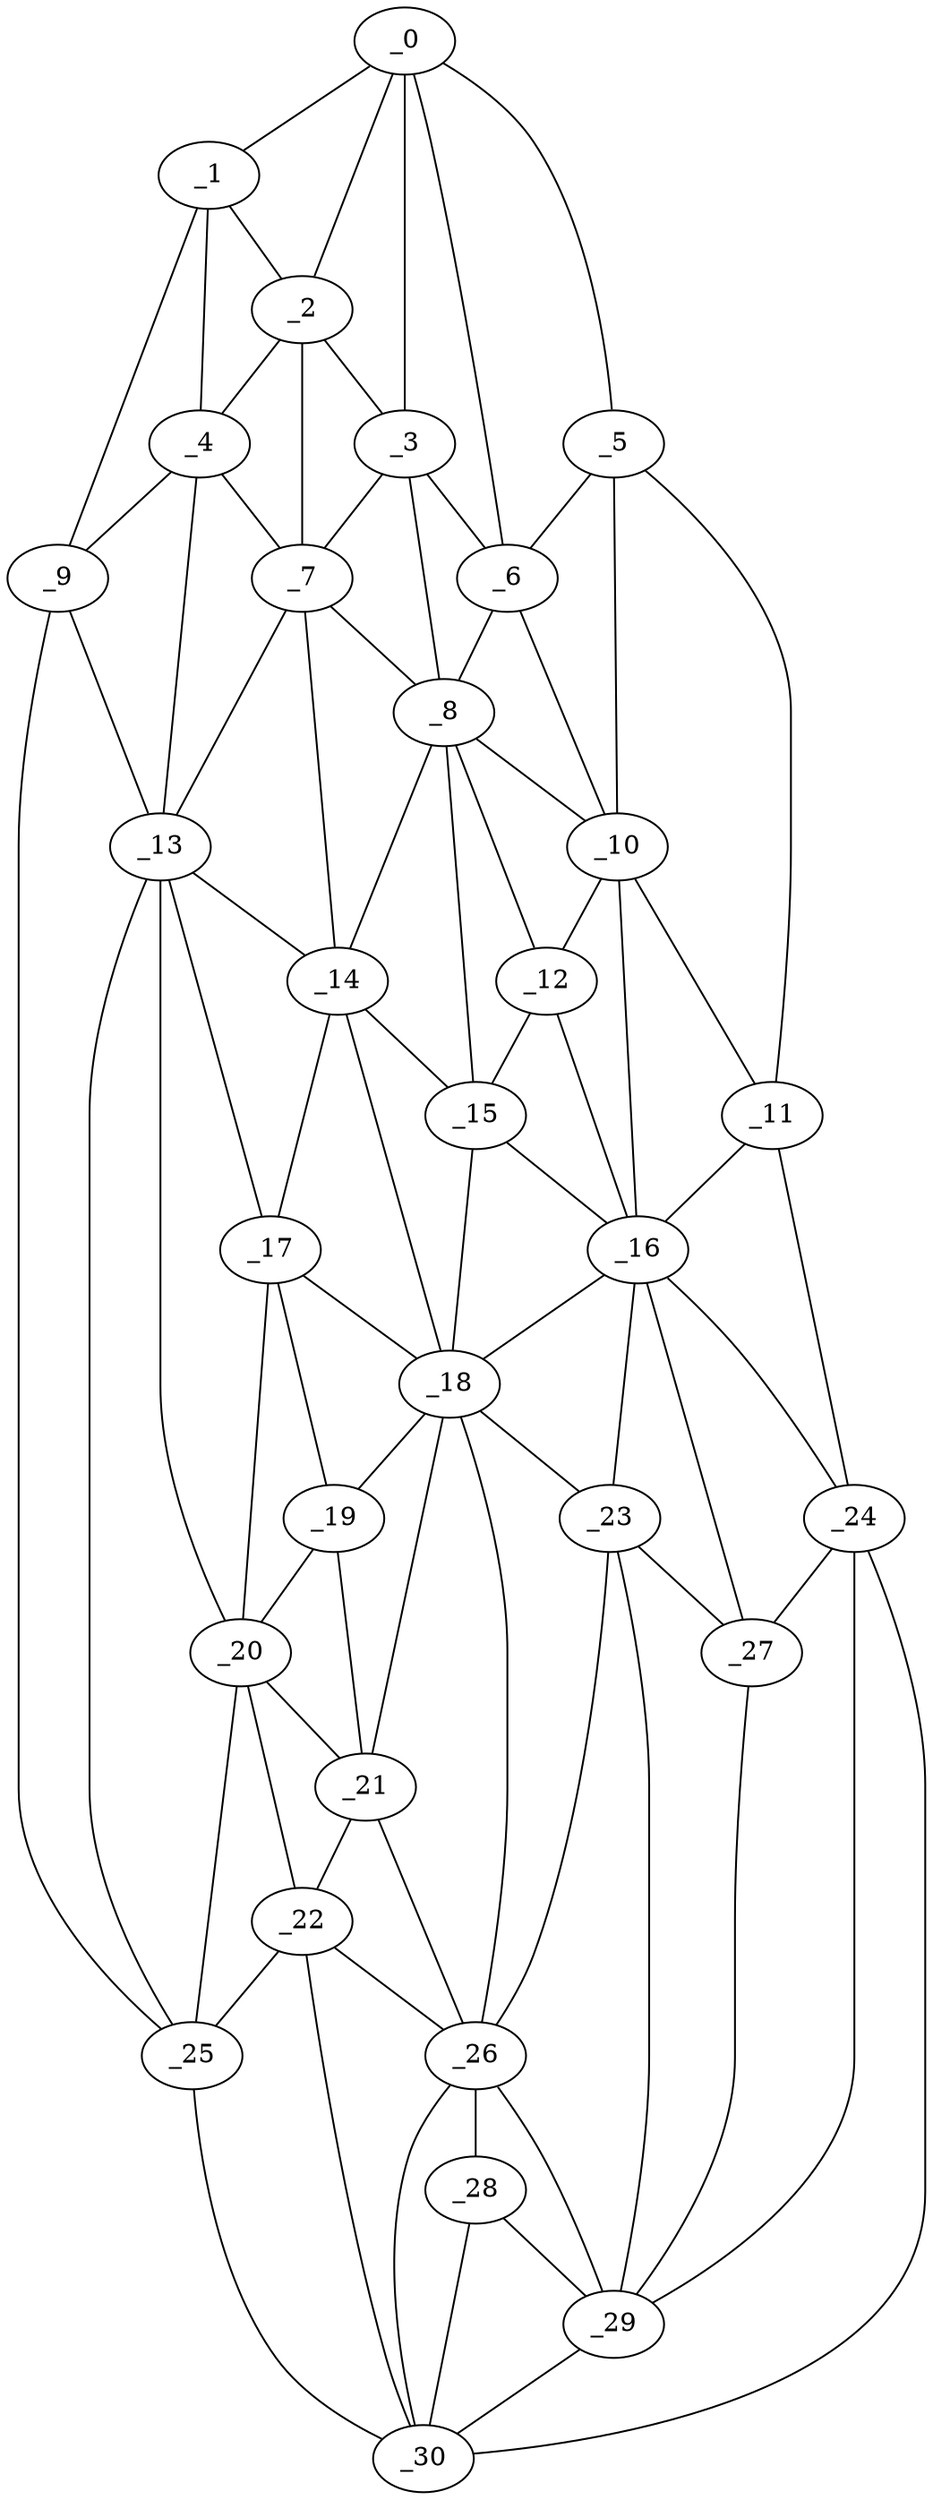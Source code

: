 graph "obj58__120.gxl" {
	_0	 [x=23,
		y=68];
	_1	 [x=28,
		y=11];
	_0 -- _1	 [valence=1];
	_2	 [x=30,
		y=42];
	_0 -- _2	 [valence=2];
	_3	 [x=31,
		y=69];
	_0 -- _3	 [valence=2];
	_5	 [x=38,
		y=88];
	_0 -- _5	 [valence=1];
	_6	 [x=39,
		y=79];
	_0 -- _6	 [valence=2];
	_1 -- _2	 [valence=1];
	_4	 [x=36,
		y=27];
	_1 -- _4	 [valence=2];
	_9	 [x=50,
		y=7];
	_1 -- _9	 [valence=1];
	_2 -- _3	 [valence=2];
	_2 -- _4	 [valence=1];
	_7	 [x=43,
		y=45];
	_2 -- _7	 [valence=1];
	_3 -- _6	 [valence=2];
	_3 -- _7	 [valence=2];
	_8	 [x=46,
		y=72];
	_3 -- _8	 [valence=1];
	_4 -- _7	 [valence=1];
	_4 -- _9	 [valence=1];
	_13	 [x=59,
		y=14];
	_4 -- _13	 [valence=2];
	_5 -- _6	 [valence=2];
	_10	 [x=53,
		y=88];
	_5 -- _10	 [valence=1];
	_11	 [x=55,
		y=104];
	_5 -- _11	 [valence=1];
	_6 -- _8	 [valence=1];
	_6 -- _10	 [valence=2];
	_7 -- _8	 [valence=2];
	_7 -- _13	 [valence=2];
	_14	 [x=62,
		y=48];
	_7 -- _14	 [valence=2];
	_8 -- _10	 [valence=2];
	_12	 [x=57,
		y=79];
	_8 -- _12	 [valence=2];
	_8 -- _14	 [valence=2];
	_15	 [x=66,
		y=72];
	_8 -- _15	 [valence=1];
	_9 -- _13	 [valence=2];
	_25	 [x=104,
		y=16];
	_9 -- _25	 [valence=1];
	_10 -- _11	 [valence=2];
	_10 -- _12	 [valence=2];
	_16	 [x=72,
		y=76];
	_10 -- _16	 [valence=1];
	_11 -- _16	 [valence=2];
	_24	 [x=103,
		y=105];
	_11 -- _24	 [valence=1];
	_12 -- _15	 [valence=2];
	_12 -- _16	 [valence=2];
	_13 -- _14	 [valence=2];
	_17	 [x=77,
		y=45];
	_13 -- _17	 [valence=2];
	_20	 [x=95,
		y=27];
	_13 -- _20	 [valence=1];
	_13 -- _25	 [valence=2];
	_14 -- _15	 [valence=2];
	_14 -- _17	 [valence=2];
	_18	 [x=78,
		y=65];
	_14 -- _18	 [valence=2];
	_15 -- _16	 [valence=1];
	_15 -- _18	 [valence=1];
	_16 -- _18	 [valence=1];
	_23	 [x=102,
		y=72];
	_16 -- _23	 [valence=2];
	_16 -- _24	 [valence=1];
	_27	 [x=107,
		y=91];
	_16 -- _27	 [valence=2];
	_17 -- _18	 [valence=1];
	_19	 [x=82,
		y=46];
	_17 -- _19	 [valence=2];
	_17 -- _20	 [valence=2];
	_18 -- _19	 [valence=2];
	_21	 [x=96,
		y=44];
	_18 -- _21	 [valence=1];
	_18 -- _23	 [valence=2];
	_26	 [x=107,
		y=62];
	_18 -- _26	 [valence=2];
	_19 -- _20	 [valence=2];
	_19 -- _21	 [valence=2];
	_20 -- _21	 [valence=1];
	_22	 [x=101,
		y=39];
	_20 -- _22	 [valence=2];
	_20 -- _25	 [valence=2];
	_21 -- _22	 [valence=2];
	_21 -- _26	 [valence=1];
	_22 -- _25	 [valence=2];
	_22 -- _26	 [valence=2];
	_30	 [x=119,
		y=57];
	_22 -- _30	 [valence=1];
	_23 -- _26	 [valence=1];
	_23 -- _27	 [valence=2];
	_29	 [x=113,
		y=74];
	_23 -- _29	 [valence=2];
	_24 -- _27	 [valence=2];
	_24 -- _29	 [valence=2];
	_24 -- _30	 [valence=1];
	_25 -- _30	 [valence=1];
	_28	 [x=113,
		y=63];
	_26 -- _28	 [valence=2];
	_26 -- _29	 [valence=1];
	_26 -- _30	 [valence=2];
	_27 -- _29	 [valence=2];
	_28 -- _29	 [valence=2];
	_28 -- _30	 [valence=1];
	_29 -- _30	 [valence=1];
}

